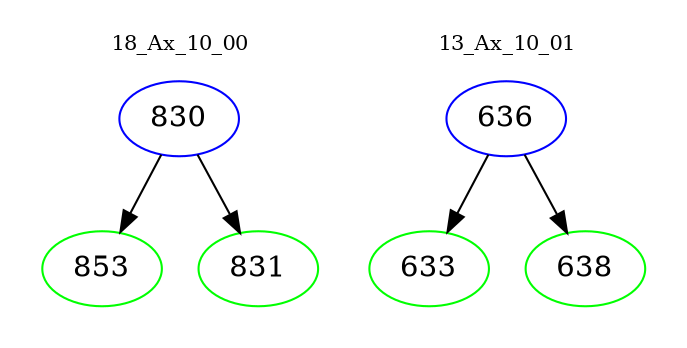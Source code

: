 digraph{
subgraph cluster_0 {
color = white
label = "18_Ax_10_00";
fontsize=10;
T0_830 [label="830", color="blue"]
T0_830 -> T0_853 [color="black"]
T0_853 [label="853", color="green"]
T0_830 -> T0_831 [color="black"]
T0_831 [label="831", color="green"]
}
subgraph cluster_1 {
color = white
label = "13_Ax_10_01";
fontsize=10;
T1_636 [label="636", color="blue"]
T1_636 -> T1_633 [color="black"]
T1_633 [label="633", color="green"]
T1_636 -> T1_638 [color="black"]
T1_638 [label="638", color="green"]
}
}
